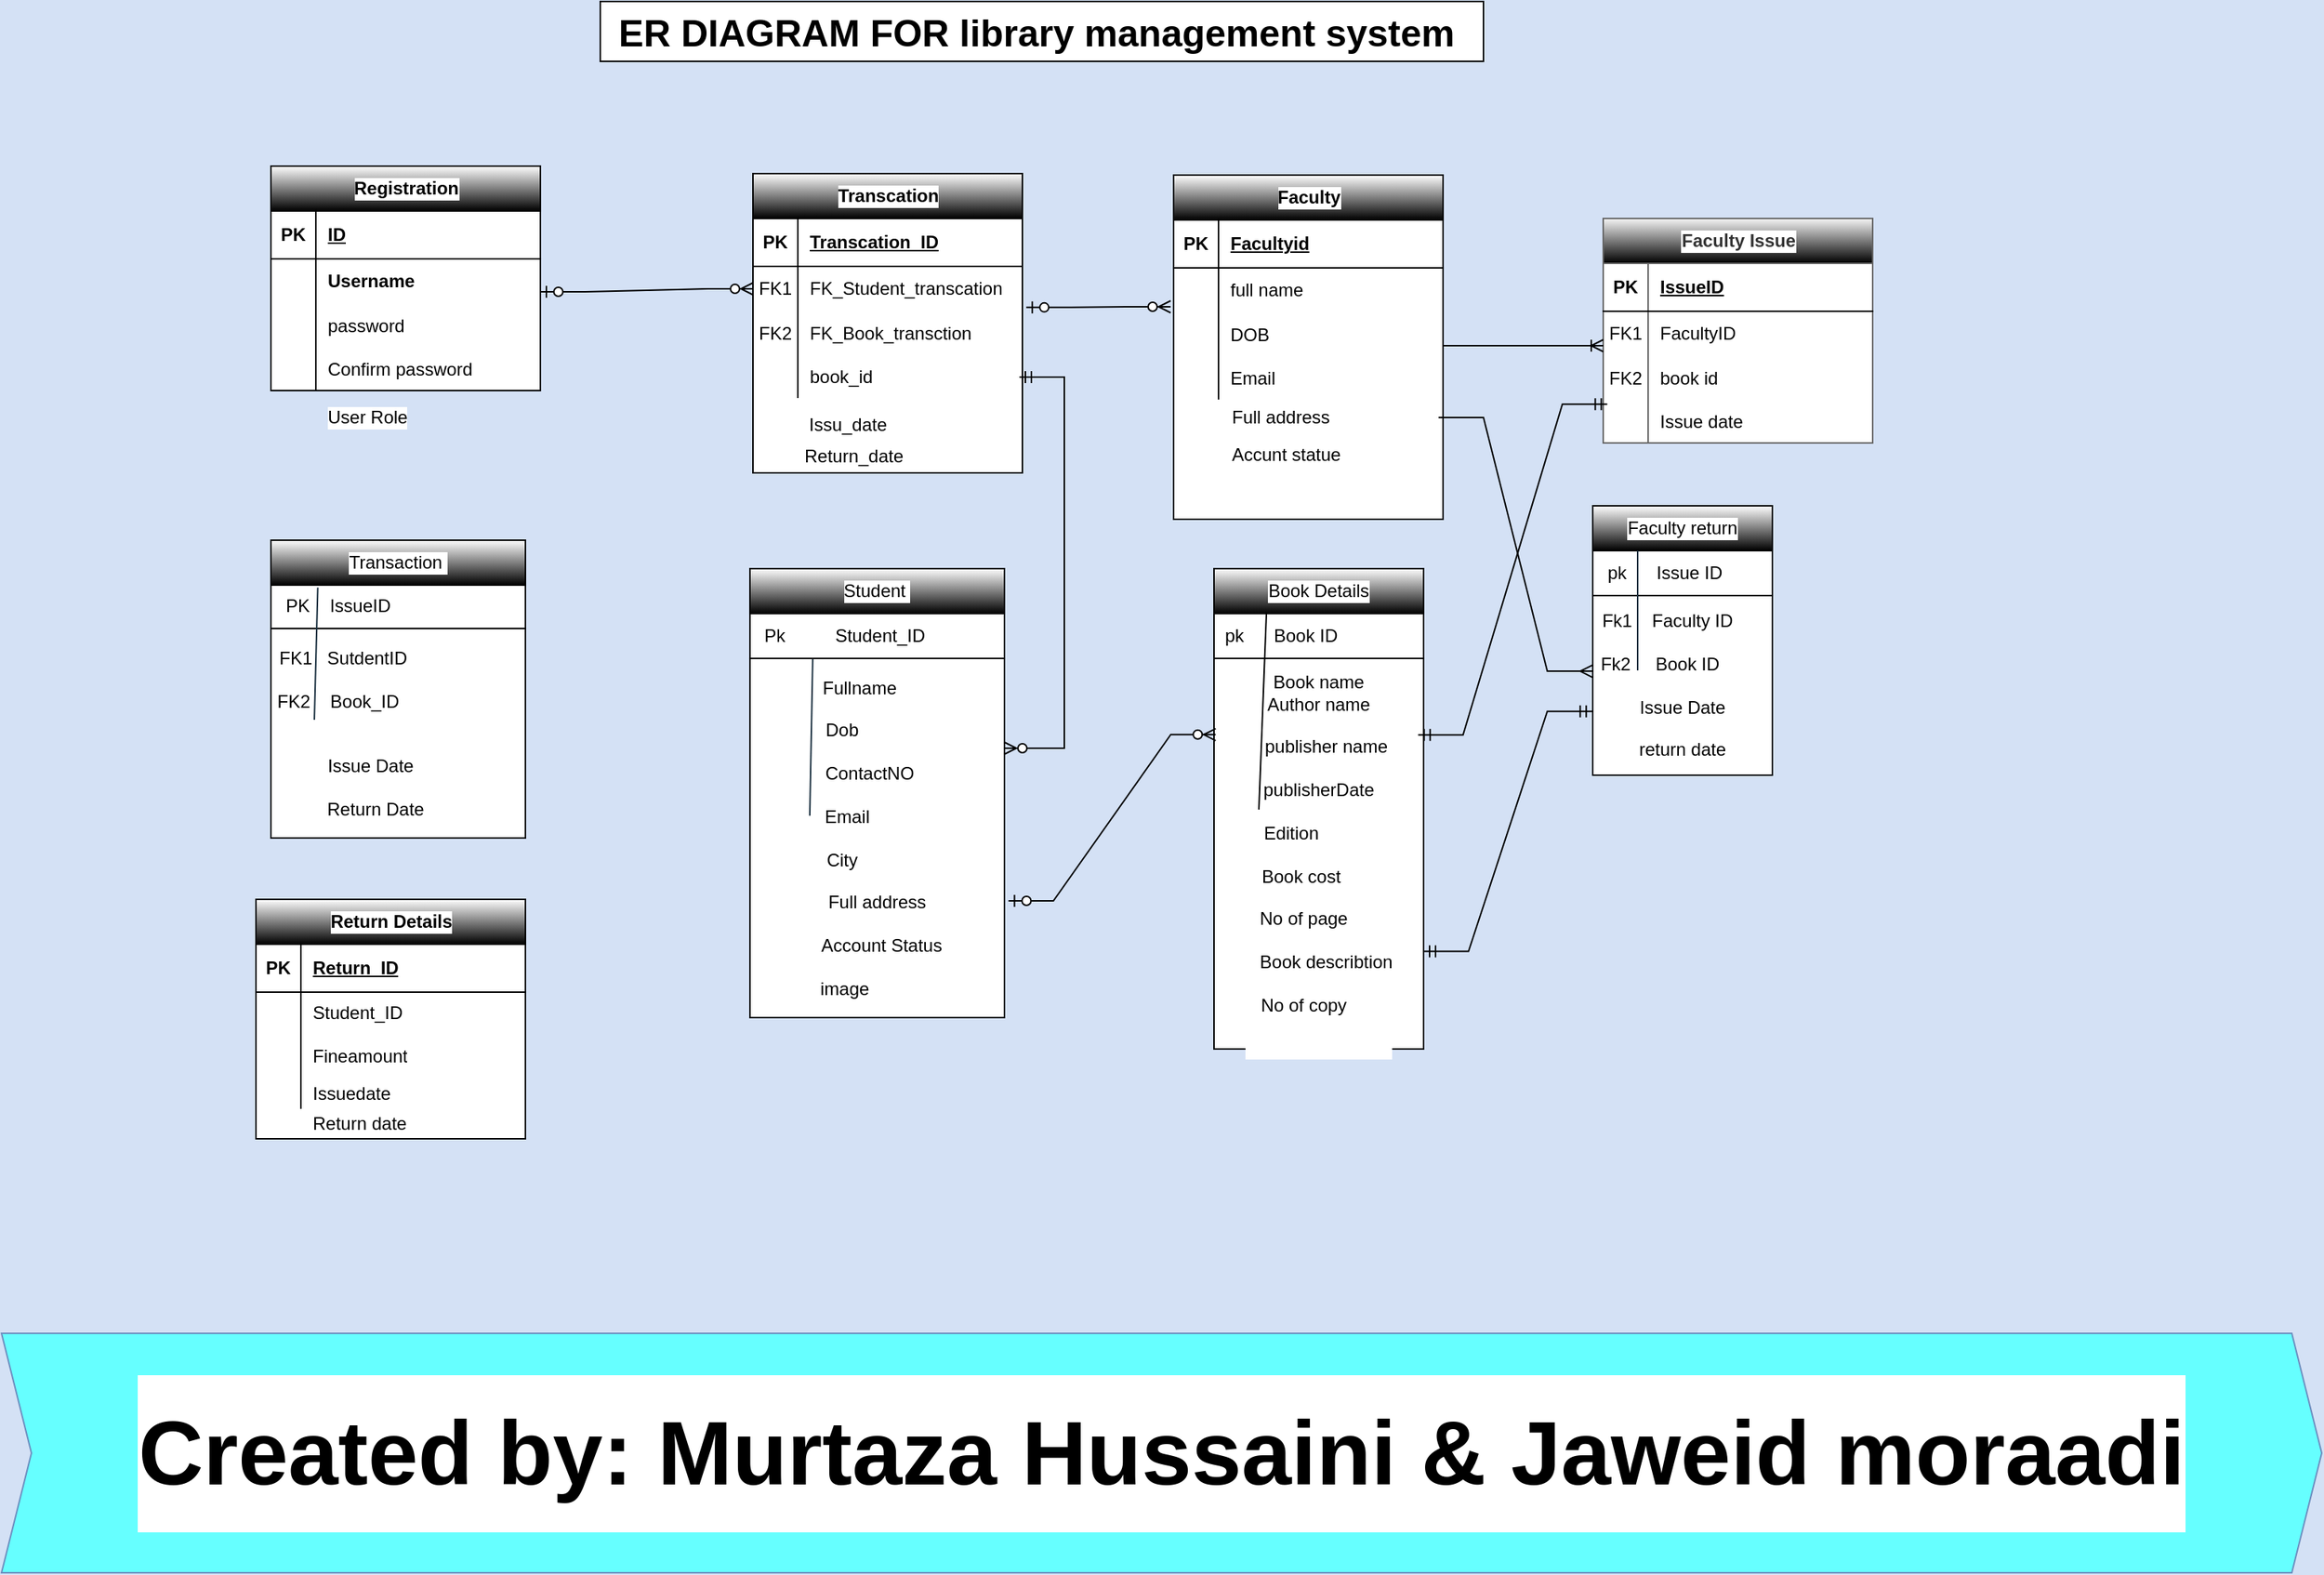 <mxfile version="27.0.4">
  <diagram name="Page-1" id="FoEoWMVOJTnuln3-TEQc">
    <mxGraphModel dx="1708" dy="752" grid="1" gridSize="10" guides="1" tooltips="1" connect="1" arrows="1" fold="1" page="1" pageScale="1" pageWidth="850" pageHeight="1100" background="#D4E1F5" math="0" shadow="0">
      <root>
        <mxCell id="0" />
        <mxCell id="1" parent="0" />
        <mxCell id="78TRFL_Pudhh9JTYJMQ1-1" value="Registration" style="shape=table;startSize=30;container=1;collapsible=1;childLayout=tableLayout;fixedRows=1;rowLines=0;fontStyle=1;align=center;resizeLast=1;html=1;labelBackgroundColor=#FFFFFF;swimlaneFillColor=default;gradientColor=default;" parent="1" vertex="1">
          <mxGeometry x="240" y="160" width="180" height="150" as="geometry" />
        </mxCell>
        <mxCell id="78TRFL_Pudhh9JTYJMQ1-2" value="" style="shape=tableRow;horizontal=0;startSize=0;swimlaneHead=0;swimlaneBody=0;fillColor=none;collapsible=0;dropTarget=0;points=[[0,0.5],[1,0.5]];portConstraint=eastwest;top=0;left=0;right=0;bottom=1;labelBackgroundColor=#FFFFFF;strokeColor=inherit;" parent="78TRFL_Pudhh9JTYJMQ1-1" vertex="1">
          <mxGeometry y="30" width="180" height="32" as="geometry" />
        </mxCell>
        <mxCell id="78TRFL_Pudhh9JTYJMQ1-3" value="PK" style="shape=partialRectangle;connectable=0;fillColor=none;top=0;left=0;bottom=0;right=0;fontStyle=1;overflow=hidden;whiteSpace=wrap;html=1;labelBackgroundColor=#FFFFFF;strokeColor=inherit;" parent="78TRFL_Pudhh9JTYJMQ1-2" vertex="1">
          <mxGeometry width="30" height="32" as="geometry">
            <mxRectangle width="30" height="32" as="alternateBounds" />
          </mxGeometry>
        </mxCell>
        <mxCell id="78TRFL_Pudhh9JTYJMQ1-4" value="ID" style="shape=partialRectangle;connectable=0;fillColor=none;top=0;left=0;bottom=0;right=0;align=left;spacingLeft=6;fontStyle=5;overflow=hidden;whiteSpace=wrap;html=1;labelBackgroundColor=#FFFFFF;strokeColor=inherit;" parent="78TRFL_Pudhh9JTYJMQ1-2" vertex="1">
          <mxGeometry x="30" width="150" height="32" as="geometry">
            <mxRectangle width="150" height="32" as="alternateBounds" />
          </mxGeometry>
        </mxCell>
        <mxCell id="78TRFL_Pudhh9JTYJMQ1-5" value="" style="shape=tableRow;horizontal=0;startSize=0;swimlaneHead=0;swimlaneBody=0;fillColor=none;collapsible=0;dropTarget=0;points=[[0,0.5],[1,0.5]];portConstraint=eastwest;top=0;left=0;right=0;bottom=0;labelBackgroundColor=#FFFFFF;strokeColor=inherit;" parent="78TRFL_Pudhh9JTYJMQ1-1" vertex="1">
          <mxGeometry y="62" width="180" height="30" as="geometry" />
        </mxCell>
        <mxCell id="78TRFL_Pudhh9JTYJMQ1-6" value="" style="shape=partialRectangle;connectable=0;fillColor=none;top=0;left=0;bottom=0;right=0;editable=1;overflow=hidden;whiteSpace=wrap;html=1;labelBackgroundColor=#FFFFFF;strokeColor=inherit;" parent="78TRFL_Pudhh9JTYJMQ1-5" vertex="1">
          <mxGeometry width="30" height="30" as="geometry">
            <mxRectangle width="30" height="30" as="alternateBounds" />
          </mxGeometry>
        </mxCell>
        <mxCell id="78TRFL_Pudhh9JTYJMQ1-7" value="&lt;b&gt;Username&lt;/b&gt;" style="shape=partialRectangle;connectable=0;fillColor=none;top=0;left=0;bottom=0;right=0;align=left;spacingLeft=6;overflow=hidden;whiteSpace=wrap;html=1;labelBackgroundColor=#FFFFFF;strokeColor=inherit;" parent="78TRFL_Pudhh9JTYJMQ1-5" vertex="1">
          <mxGeometry x="30" width="150" height="30" as="geometry">
            <mxRectangle width="150" height="30" as="alternateBounds" />
          </mxGeometry>
        </mxCell>
        <mxCell id="78TRFL_Pudhh9JTYJMQ1-8" value="" style="shape=tableRow;horizontal=0;startSize=0;swimlaneHead=0;swimlaneBody=0;fillColor=none;collapsible=0;dropTarget=0;points=[[0,0.5],[1,0.5]];portConstraint=eastwest;top=0;left=0;right=0;bottom=0;labelBackgroundColor=#FFFFFF;strokeColor=inherit;" parent="78TRFL_Pudhh9JTYJMQ1-1" vertex="1">
          <mxGeometry y="92" width="180" height="30" as="geometry" />
        </mxCell>
        <mxCell id="78TRFL_Pudhh9JTYJMQ1-9" value="" style="shape=partialRectangle;connectable=0;fillColor=none;top=0;left=0;bottom=0;right=0;editable=1;overflow=hidden;whiteSpace=wrap;html=1;labelBackgroundColor=#FFFFFF;strokeColor=inherit;" parent="78TRFL_Pudhh9JTYJMQ1-8" vertex="1">
          <mxGeometry width="30" height="30" as="geometry">
            <mxRectangle width="30" height="30" as="alternateBounds" />
          </mxGeometry>
        </mxCell>
        <mxCell id="78TRFL_Pudhh9JTYJMQ1-10" value="password" style="shape=partialRectangle;connectable=0;fillColor=none;top=0;left=0;bottom=0;right=0;align=left;spacingLeft=6;overflow=hidden;whiteSpace=wrap;html=1;labelBackgroundColor=#FFFFFF;strokeColor=inherit;" parent="78TRFL_Pudhh9JTYJMQ1-8" vertex="1">
          <mxGeometry x="30" width="150" height="30" as="geometry">
            <mxRectangle width="150" height="30" as="alternateBounds" />
          </mxGeometry>
        </mxCell>
        <mxCell id="78TRFL_Pudhh9JTYJMQ1-11" value="" style="shape=tableRow;horizontal=0;startSize=0;swimlaneHead=0;swimlaneBody=0;fillColor=none;collapsible=0;dropTarget=0;points=[[0,0.5],[1,0.5]];portConstraint=eastwest;top=0;left=0;right=0;bottom=0;labelBackgroundColor=#FFFFFF;strokeColor=inherit;" parent="78TRFL_Pudhh9JTYJMQ1-1" vertex="1">
          <mxGeometry y="122" width="180" height="28" as="geometry" />
        </mxCell>
        <mxCell id="78TRFL_Pudhh9JTYJMQ1-12" value="" style="shape=partialRectangle;connectable=0;fillColor=none;top=0;left=0;bottom=0;right=0;editable=1;overflow=hidden;whiteSpace=wrap;html=1;labelBackgroundColor=#FFFFFF;strokeColor=inherit;" parent="78TRFL_Pudhh9JTYJMQ1-11" vertex="1">
          <mxGeometry width="30" height="28" as="geometry">
            <mxRectangle width="30" height="28" as="alternateBounds" />
          </mxGeometry>
        </mxCell>
        <mxCell id="78TRFL_Pudhh9JTYJMQ1-13" value="Confirm password" style="shape=partialRectangle;connectable=0;fillColor=none;top=0;left=0;bottom=0;right=0;align=left;spacingLeft=6;overflow=hidden;whiteSpace=wrap;html=1;labelBackgroundColor=#FFFFFF;strokeColor=inherit;" parent="78TRFL_Pudhh9JTYJMQ1-11" vertex="1">
          <mxGeometry x="30" width="150" height="28" as="geometry">
            <mxRectangle width="150" height="28" as="alternateBounds" />
          </mxGeometry>
        </mxCell>
        <mxCell id="78TRFL_Pudhh9JTYJMQ1-14" value="" style="endArrow=none;html=1;rounded=0;fontFamily=Helvetica;fontSize=12;fontColor=default;horizontal=0;exitX=0.016;exitY=-0.075;exitDx=0;exitDy=0;exitPerimeter=0;entryX=0.994;entryY=0.89;entryDx=0;entryDy=0;entryPerimeter=0;labelBackgroundColor=#FFFFFF;strokeColor=none;" parent="78TRFL_Pudhh9JTYJMQ1-1" target="78TRFL_Pudhh9JTYJMQ1-5" edge="1">
          <mxGeometry width="50" height="50" relative="1" as="geometry">
            <mxPoint x="-0.12" y="89.75" as="sourcePoint" />
            <mxPoint x="187" y="90" as="targetPoint" />
          </mxGeometry>
        </mxCell>
        <mxCell id="78TRFL_Pudhh9JTYJMQ1-15" value="User Role" style="shape=partialRectangle;connectable=0;fillColor=none;top=0;left=0;bottom=0;right=0;align=left;spacingLeft=6;overflow=hidden;whiteSpace=wrap;html=1;labelBackgroundColor=#FFFFFF;strokeColor=none;" parent="1" vertex="1">
          <mxGeometry x="270" y="313" width="150" height="30" as="geometry">
            <mxRectangle width="150" height="30" as="alternateBounds" />
          </mxGeometry>
        </mxCell>
        <mxCell id="78TRFL_Pudhh9JTYJMQ1-16" value="" style="endArrow=none;html=1;rounded=0;fontFamily=Helvetica;fontSize=12;fontColor=default;horizontal=0;labelBackgroundColor=#FFFFFF;strokeColor=none;" parent="1" edge="1">
          <mxGeometry width="50" height="50" relative="1" as="geometry">
            <mxPoint x="240" y="350" as="sourcePoint" />
            <mxPoint x="420" y="350" as="targetPoint" />
          </mxGeometry>
        </mxCell>
        <mxCell id="78TRFL_Pudhh9JTYJMQ1-17" value="" style="endArrow=none;html=1;rounded=0;fontFamily=Helvetica;fontSize=12;fontColor=default;horizontal=0;labelBackgroundColor=#FFFFFF;strokeColor=none;" parent="1" edge="1">
          <mxGeometry width="50" height="50" relative="1" as="geometry">
            <mxPoint x="420" y="310" as="sourcePoint" />
            <mxPoint x="420" y="350" as="targetPoint" />
          </mxGeometry>
        </mxCell>
        <mxCell id="78TRFL_Pudhh9JTYJMQ1-18" value="" style="endArrow=none;html=1;rounded=0;fontFamily=Helvetica;fontSize=12;fontColor=default;horizontal=0;labelBackgroundColor=#FFFFFF;strokeColor=none;" parent="1" edge="1">
          <mxGeometry width="50" height="50" relative="1" as="geometry">
            <mxPoint x="240" y="311" as="sourcePoint" />
            <mxPoint x="240" y="351" as="targetPoint" />
          </mxGeometry>
        </mxCell>
        <mxCell id="78TRFL_Pudhh9JTYJMQ1-19" value="" style="endArrow=none;html=1;rounded=0;fontFamily=Helvetica;fontSize=12;fontColor=default;horizontal=0;labelBackgroundColor=#FFFFFF;strokeColor=none;" parent="1" edge="1">
          <mxGeometry width="50" height="50" relative="1" as="geometry">
            <mxPoint x="270" y="311" as="sourcePoint" />
            <mxPoint x="270" y="351" as="targetPoint" />
          </mxGeometry>
        </mxCell>
        <mxCell id="78TRFL_Pudhh9JTYJMQ1-20" value="" style="edgeStyle=entityRelationEdgeStyle;fontSize=12;html=1;endArrow=ERzeroToMany;startArrow=ERzeroToOne;rounded=0;fontFamily=Helvetica;fontColor=default;horizontal=0;entryX=0;entryY=0.5;entryDx=0;entryDy=0;labelBackgroundColor=#FFFFFF;" parent="1" target="78TRFL_Pudhh9JTYJMQ1-25" edge="1">
          <mxGeometry width="100" height="100" relative="1" as="geometry">
            <mxPoint x="420" y="244" as="sourcePoint" />
            <mxPoint x="540" y="244" as="targetPoint" />
            <Array as="points">
              <mxPoint x="510" y="144" />
              <mxPoint x="520" y="224" />
            </Array>
          </mxGeometry>
        </mxCell>
        <mxCell id="78TRFL_Pudhh9JTYJMQ1-21" value="Transcation" style="shape=table;startSize=30;container=1;collapsible=1;childLayout=tableLayout;fixedRows=1;rowLines=0;fontStyle=1;align=center;resizeLast=1;html=1;labelBackgroundColor=#FFFFFF;swimlaneFillColor=default;gradientColor=default;" parent="1" vertex="1">
          <mxGeometry x="562" y="165" width="180" height="200" as="geometry" />
        </mxCell>
        <mxCell id="78TRFL_Pudhh9JTYJMQ1-22" value="" style="shape=tableRow;horizontal=0;startSize=0;swimlaneHead=0;swimlaneBody=0;fillColor=none;collapsible=0;dropTarget=0;points=[[0,0.5],[1,0.5]];portConstraint=eastwest;top=0;left=0;right=0;bottom=1;labelBackgroundColor=#FFFFFF;" parent="78TRFL_Pudhh9JTYJMQ1-21" vertex="1">
          <mxGeometry y="30" width="180" height="32" as="geometry" />
        </mxCell>
        <mxCell id="78TRFL_Pudhh9JTYJMQ1-23" value="PK" style="shape=partialRectangle;connectable=0;fillColor=none;top=0;left=0;bottom=0;right=0;fontStyle=1;overflow=hidden;whiteSpace=wrap;html=1;labelBackgroundColor=#FFFFFF;" parent="78TRFL_Pudhh9JTYJMQ1-22" vertex="1">
          <mxGeometry width="30" height="32" as="geometry">
            <mxRectangle width="30" height="32" as="alternateBounds" />
          </mxGeometry>
        </mxCell>
        <mxCell id="78TRFL_Pudhh9JTYJMQ1-24" value="Transcation_ID" style="shape=partialRectangle;connectable=0;fillColor=none;top=0;left=0;bottom=0;right=0;align=left;spacingLeft=6;fontStyle=5;overflow=hidden;whiteSpace=wrap;html=1;labelBackgroundColor=#FFFFFF;" parent="78TRFL_Pudhh9JTYJMQ1-22" vertex="1">
          <mxGeometry x="30" width="150" height="32" as="geometry">
            <mxRectangle width="150" height="32" as="alternateBounds" />
          </mxGeometry>
        </mxCell>
        <mxCell id="78TRFL_Pudhh9JTYJMQ1-25" value="" style="shape=tableRow;horizontal=0;startSize=0;swimlaneHead=0;swimlaneBody=0;fillColor=none;collapsible=0;dropTarget=0;points=[[0,0.5],[1,0.5]];portConstraint=eastwest;top=0;left=0;right=0;bottom=0;labelBackgroundColor=#FFFFFF;" parent="78TRFL_Pudhh9JTYJMQ1-21" vertex="1">
          <mxGeometry y="62" width="180" height="30" as="geometry" />
        </mxCell>
        <mxCell id="78TRFL_Pudhh9JTYJMQ1-26" value="FK1" style="shape=partialRectangle;connectable=0;fillColor=none;top=0;left=0;bottom=0;right=0;editable=1;overflow=hidden;whiteSpace=wrap;html=1;labelBackgroundColor=#FFFFFF;" parent="78TRFL_Pudhh9JTYJMQ1-25" vertex="1">
          <mxGeometry width="30" height="30" as="geometry">
            <mxRectangle width="30" height="30" as="alternateBounds" />
          </mxGeometry>
        </mxCell>
        <mxCell id="78TRFL_Pudhh9JTYJMQ1-27" value="FK_Student_transcation" style="shape=partialRectangle;connectable=0;fillColor=none;top=0;left=0;bottom=0;right=0;align=left;spacingLeft=6;overflow=hidden;whiteSpace=wrap;html=1;labelBackgroundColor=#FFFFFF;" parent="78TRFL_Pudhh9JTYJMQ1-25" vertex="1">
          <mxGeometry x="30" width="150" height="30" as="geometry">
            <mxRectangle width="150" height="30" as="alternateBounds" />
          </mxGeometry>
        </mxCell>
        <mxCell id="78TRFL_Pudhh9JTYJMQ1-28" value="" style="shape=tableRow;horizontal=0;startSize=0;swimlaneHead=0;swimlaneBody=0;fillColor=none;collapsible=0;dropTarget=0;points=[[0,0.5],[1,0.5]];portConstraint=eastwest;top=0;left=0;right=0;bottom=0;labelBackgroundColor=#FFFFFF;" parent="78TRFL_Pudhh9JTYJMQ1-21" vertex="1">
          <mxGeometry y="92" width="180" height="30" as="geometry" />
        </mxCell>
        <mxCell id="78TRFL_Pudhh9JTYJMQ1-29" value="FK2" style="shape=partialRectangle;connectable=0;fillColor=none;top=0;left=0;bottom=0;right=0;editable=1;overflow=hidden;whiteSpace=wrap;html=1;labelBackgroundColor=#FFFFFF;" parent="78TRFL_Pudhh9JTYJMQ1-28" vertex="1">
          <mxGeometry width="30" height="30" as="geometry">
            <mxRectangle width="30" height="30" as="alternateBounds" />
          </mxGeometry>
        </mxCell>
        <mxCell id="78TRFL_Pudhh9JTYJMQ1-30" value="FK_Book_transction" style="shape=partialRectangle;connectable=0;fillColor=none;top=0;left=0;bottom=0;right=0;align=left;spacingLeft=6;overflow=hidden;whiteSpace=wrap;html=1;labelBackgroundColor=#FFFFFF;" parent="78TRFL_Pudhh9JTYJMQ1-28" vertex="1">
          <mxGeometry x="30" width="150" height="30" as="geometry">
            <mxRectangle width="150" height="30" as="alternateBounds" />
          </mxGeometry>
        </mxCell>
        <mxCell id="78TRFL_Pudhh9JTYJMQ1-31" value="" style="shape=tableRow;horizontal=0;startSize=0;swimlaneHead=0;swimlaneBody=0;fillColor=none;collapsible=0;dropTarget=0;points=[[0,0.5],[1,0.5]];portConstraint=eastwest;top=0;left=0;right=0;bottom=0;labelBackgroundColor=#FFFFFF;" parent="78TRFL_Pudhh9JTYJMQ1-21" vertex="1">
          <mxGeometry y="122" width="180" height="28" as="geometry" />
        </mxCell>
        <mxCell id="78TRFL_Pudhh9JTYJMQ1-32" value="" style="shape=partialRectangle;connectable=0;fillColor=none;top=0;left=0;bottom=0;right=0;editable=1;overflow=hidden;whiteSpace=wrap;html=1;labelBackgroundColor=#FFFFFF;" parent="78TRFL_Pudhh9JTYJMQ1-31" vertex="1">
          <mxGeometry width="30" height="28" as="geometry">
            <mxRectangle width="30" height="28" as="alternateBounds" />
          </mxGeometry>
        </mxCell>
        <mxCell id="78TRFL_Pudhh9JTYJMQ1-33" value="book_id" style="shape=partialRectangle;connectable=0;fillColor=none;top=0;left=0;bottom=0;right=0;align=left;spacingLeft=6;overflow=hidden;whiteSpace=wrap;html=1;labelBackgroundColor=#FFFFFF;" parent="78TRFL_Pudhh9JTYJMQ1-31" vertex="1">
          <mxGeometry x="30" width="150" height="28" as="geometry">
            <mxRectangle width="150" height="28" as="alternateBounds" />
          </mxGeometry>
        </mxCell>
        <mxCell id="78TRFL_Pudhh9JTYJMQ1-34" value="Issu_date" style="text;html=1;align=center;verticalAlign=middle;resizable=0;points=[];autosize=1;strokeColor=none;fillColor=none;fontFamily=Helvetica;fontSize=12;fontColor=default;horizontal=0;rotation=90;labelBackgroundColor=#FFFFFF;" parent="1" vertex="1">
          <mxGeometry x="605" y="298" width="40" height="70" as="geometry" />
        </mxCell>
        <mxCell id="78TRFL_Pudhh9JTYJMQ1-35" value="Return_date" style="text;html=1;align=center;verticalAlign=middle;resizable=0;points=[];autosize=1;strokeColor=none;fillColor=none;fontFamily=Helvetica;fontSize=12;fontColor=default;horizontal=0;rotation=90;labelBackgroundColor=#FFFFFF;" parent="1" vertex="1">
          <mxGeometry x="609" y="314" width="40" height="80" as="geometry" />
        </mxCell>
        <mxCell id="78TRFL_Pudhh9JTYJMQ1-36" value="" style="edgeStyle=entityRelationEdgeStyle;fontSize=12;html=1;endArrow=ERzeroToMany;startArrow=ERzeroToOne;rounded=0;fontFamily=Helvetica;fontColor=default;horizontal=0;exitX=1.02;exitY=-0.086;exitDx=0;exitDy=0;exitPerimeter=0;labelBackgroundColor=#FFFFFF;" parent="1" edge="1">
          <mxGeometry width="100" height="100" relative="1" as="geometry">
            <mxPoint x="744.6" y="254.42" as="sourcePoint" />
            <mxPoint x="841" y="254" as="targetPoint" />
            <Array as="points">
              <mxPoint x="811" y="154" />
              <mxPoint x="821" y="234" />
            </Array>
          </mxGeometry>
        </mxCell>
        <mxCell id="78TRFL_Pudhh9JTYJMQ1-37" value="Faculty" style="shape=table;startSize=30;container=1;collapsible=1;childLayout=tableLayout;fixedRows=1;rowLines=0;fontStyle=1;align=center;resizeLast=1;html=1;labelBackgroundColor=#FFFFFF;swimlaneFillColor=default;strokeColor=default;gradientColor=default;" parent="1" vertex="1">
          <mxGeometry x="843" y="166" width="180" height="230" as="geometry" />
        </mxCell>
        <mxCell id="78TRFL_Pudhh9JTYJMQ1-38" value="" style="shape=tableRow;horizontal=0;startSize=0;swimlaneHead=0;swimlaneBody=0;fillColor=none;collapsible=0;dropTarget=0;points=[[0,0.5],[1,0.5]];portConstraint=eastwest;top=0;left=0;right=0;bottom=1;labelBackgroundColor=#FFFFFF;swimlaneFillColor=default;strokeColor=default;" parent="78TRFL_Pudhh9JTYJMQ1-37" vertex="1">
          <mxGeometry y="30" width="180" height="32" as="geometry" />
        </mxCell>
        <mxCell id="78TRFL_Pudhh9JTYJMQ1-39" value="PK" style="shape=partialRectangle;connectable=0;fillColor=none;top=0;left=0;bottom=0;right=0;fontStyle=1;overflow=hidden;whiteSpace=wrap;html=1;labelBackgroundColor=#FFFFFF;swimlaneFillColor=default;strokeColor=default;" parent="78TRFL_Pudhh9JTYJMQ1-38" vertex="1">
          <mxGeometry width="30" height="32" as="geometry">
            <mxRectangle width="30" height="32" as="alternateBounds" />
          </mxGeometry>
        </mxCell>
        <mxCell id="78TRFL_Pudhh9JTYJMQ1-40" value="Facultyid" style="shape=partialRectangle;connectable=0;fillColor=none;top=0;left=0;bottom=0;right=0;align=left;spacingLeft=6;fontStyle=5;overflow=hidden;whiteSpace=wrap;html=1;labelBackgroundColor=#FFFFFF;swimlaneFillColor=default;strokeColor=default;" parent="78TRFL_Pudhh9JTYJMQ1-38" vertex="1">
          <mxGeometry x="30" width="150" height="32" as="geometry">
            <mxRectangle width="150" height="32" as="alternateBounds" />
          </mxGeometry>
        </mxCell>
        <mxCell id="78TRFL_Pudhh9JTYJMQ1-41" value="" style="shape=tableRow;horizontal=0;startSize=0;swimlaneHead=0;swimlaneBody=0;fillColor=none;collapsible=0;dropTarget=0;points=[[0,0.5],[1,0.5]];portConstraint=eastwest;top=0;left=0;right=0;bottom=0;labelBackgroundColor=#FFFFFF;swimlaneFillColor=default;strokeColor=default;" parent="78TRFL_Pudhh9JTYJMQ1-37" vertex="1">
          <mxGeometry y="62" width="180" height="30" as="geometry" />
        </mxCell>
        <mxCell id="78TRFL_Pudhh9JTYJMQ1-42" value="" style="shape=partialRectangle;connectable=0;fillColor=none;top=0;left=0;bottom=0;right=0;editable=1;overflow=hidden;whiteSpace=wrap;html=1;labelBackgroundColor=#FFFFFF;swimlaneFillColor=default;strokeColor=default;" parent="78TRFL_Pudhh9JTYJMQ1-41" vertex="1">
          <mxGeometry width="30" height="30" as="geometry">
            <mxRectangle width="30" height="30" as="alternateBounds" />
          </mxGeometry>
        </mxCell>
        <mxCell id="78TRFL_Pudhh9JTYJMQ1-43" value="full name" style="shape=partialRectangle;connectable=0;fillColor=none;top=0;left=0;bottom=0;right=0;align=left;spacingLeft=6;overflow=hidden;whiteSpace=wrap;html=1;labelBackgroundColor=#FFFFFF;swimlaneFillColor=default;strokeColor=default;" parent="78TRFL_Pudhh9JTYJMQ1-41" vertex="1">
          <mxGeometry x="30" width="150" height="30" as="geometry">
            <mxRectangle width="150" height="30" as="alternateBounds" />
          </mxGeometry>
        </mxCell>
        <mxCell id="78TRFL_Pudhh9JTYJMQ1-44" value="" style="shape=tableRow;horizontal=0;startSize=0;swimlaneHead=0;swimlaneBody=0;fillColor=none;collapsible=0;dropTarget=0;points=[[0,0.5],[1,0.5]];portConstraint=eastwest;top=0;left=0;right=0;bottom=0;labelBackgroundColor=#FFFFFF;swimlaneFillColor=default;strokeColor=default;" parent="78TRFL_Pudhh9JTYJMQ1-37" vertex="1">
          <mxGeometry y="92" width="180" height="30" as="geometry" />
        </mxCell>
        <mxCell id="78TRFL_Pudhh9JTYJMQ1-45" value="" style="shape=partialRectangle;connectable=0;fillColor=none;top=0;left=0;bottom=0;right=0;editable=1;overflow=hidden;whiteSpace=wrap;html=1;labelBackgroundColor=#FFFFFF;swimlaneFillColor=default;strokeColor=default;" parent="78TRFL_Pudhh9JTYJMQ1-44" vertex="1">
          <mxGeometry width="30" height="30" as="geometry">
            <mxRectangle width="30" height="30" as="alternateBounds" />
          </mxGeometry>
        </mxCell>
        <mxCell id="78TRFL_Pudhh9JTYJMQ1-46" value="DOB" style="shape=partialRectangle;connectable=0;fillColor=none;top=0;left=0;bottom=0;right=0;align=left;spacingLeft=6;overflow=hidden;whiteSpace=wrap;html=1;labelBackgroundColor=#FFFFFF;swimlaneFillColor=default;strokeColor=default;" parent="78TRFL_Pudhh9JTYJMQ1-44" vertex="1">
          <mxGeometry x="30" width="150" height="30" as="geometry">
            <mxRectangle width="150" height="30" as="alternateBounds" />
          </mxGeometry>
        </mxCell>
        <mxCell id="78TRFL_Pudhh9JTYJMQ1-47" value="" style="shape=tableRow;horizontal=0;startSize=0;swimlaneHead=0;swimlaneBody=0;fillColor=none;collapsible=0;dropTarget=0;points=[[0,0.5],[1,0.5]];portConstraint=eastwest;top=0;left=0;right=0;bottom=0;labelBackgroundColor=#FFFFFF;swimlaneFillColor=default;strokeColor=default;" parent="78TRFL_Pudhh9JTYJMQ1-37" vertex="1">
          <mxGeometry y="122" width="180" height="28" as="geometry" />
        </mxCell>
        <mxCell id="78TRFL_Pudhh9JTYJMQ1-48" value="" style="shape=partialRectangle;connectable=0;fillColor=none;top=0;left=0;bottom=0;right=0;editable=1;overflow=hidden;whiteSpace=wrap;html=1;labelBackgroundColor=#FFFFFF;swimlaneFillColor=default;strokeColor=default;" parent="78TRFL_Pudhh9JTYJMQ1-47" vertex="1">
          <mxGeometry width="30" height="28" as="geometry">
            <mxRectangle width="30" height="28" as="alternateBounds" />
          </mxGeometry>
        </mxCell>
        <mxCell id="78TRFL_Pudhh9JTYJMQ1-49" value="Email" style="shape=partialRectangle;connectable=0;fillColor=none;top=0;left=0;bottom=0;right=0;align=left;spacingLeft=6;overflow=hidden;whiteSpace=wrap;html=1;labelBackgroundColor=#FFFFFF;swimlaneFillColor=default;strokeColor=default;" parent="78TRFL_Pudhh9JTYJMQ1-47" vertex="1">
          <mxGeometry x="30" width="150" height="28" as="geometry">
            <mxRectangle width="150" height="28" as="alternateBounds" />
          </mxGeometry>
        </mxCell>
        <mxCell id="78TRFL_Pudhh9JTYJMQ1-50" value="Full address" style="shape=partialRectangle;connectable=0;fillColor=none;top=0;left=0;bottom=0;right=0;align=left;spacingLeft=6;overflow=hidden;whiteSpace=wrap;html=1;labelBackgroundColor=#FFFFFF;swimlaneFillColor=default;strokeColor=default;" parent="1" vertex="1">
          <mxGeometry x="874" y="314" width="150" height="28" as="geometry">
            <mxRectangle width="150" height="28" as="alternateBounds" />
          </mxGeometry>
        </mxCell>
        <mxCell id="78TRFL_Pudhh9JTYJMQ1-52" value="Faculty Issue" style="shape=table;startSize=30;container=1;collapsible=1;childLayout=tableLayout;fixedRows=1;rowLines=0;fontStyle=1;align=center;resizeLast=1;html=1;labelBackgroundColor=#FFFFFF;fillColor=#f5f5f5;fontColor=#333333;strokeColor=#666666;gradientColor=default;swimlaneFillColor=default;" parent="1" vertex="1">
          <mxGeometry x="1130" y="195" width="180" height="150" as="geometry" />
        </mxCell>
        <mxCell id="78TRFL_Pudhh9JTYJMQ1-53" value="" style="shape=tableRow;horizontal=0;startSize=0;swimlaneHead=0;swimlaneBody=0;fillColor=none;collapsible=0;dropTarget=0;points=[[0,0.5],[1,0.5]];portConstraint=eastwest;top=0;left=0;right=0;bottom=1;labelBackgroundColor=#FFFFFF;" parent="78TRFL_Pudhh9JTYJMQ1-52" vertex="1">
          <mxGeometry y="30" width="180" height="32" as="geometry" />
        </mxCell>
        <mxCell id="78TRFL_Pudhh9JTYJMQ1-54" value="PK" style="shape=partialRectangle;connectable=0;fillColor=none;top=0;left=0;bottom=0;right=0;fontStyle=1;overflow=hidden;whiteSpace=wrap;html=1;labelBackgroundColor=#FFFFFF;" parent="78TRFL_Pudhh9JTYJMQ1-53" vertex="1">
          <mxGeometry width="30" height="32" as="geometry">
            <mxRectangle width="30" height="32" as="alternateBounds" />
          </mxGeometry>
        </mxCell>
        <mxCell id="78TRFL_Pudhh9JTYJMQ1-55" value="IssueID" style="shape=partialRectangle;connectable=0;fillColor=none;top=0;left=0;bottom=0;right=0;align=left;spacingLeft=6;fontStyle=5;overflow=hidden;whiteSpace=wrap;html=1;labelBackgroundColor=#FFFFFF;" parent="78TRFL_Pudhh9JTYJMQ1-53" vertex="1">
          <mxGeometry x="30" width="150" height="32" as="geometry">
            <mxRectangle width="150" height="32" as="alternateBounds" />
          </mxGeometry>
        </mxCell>
        <mxCell id="78TRFL_Pudhh9JTYJMQ1-56" value="" style="shape=tableRow;horizontal=0;startSize=0;swimlaneHead=0;swimlaneBody=0;fillColor=none;collapsible=0;dropTarget=0;points=[[0,0.5],[1,0.5]];portConstraint=eastwest;top=0;left=0;right=0;bottom=0;labelBackgroundColor=#FFFFFF;" parent="78TRFL_Pudhh9JTYJMQ1-52" vertex="1">
          <mxGeometry y="62" width="180" height="30" as="geometry" />
        </mxCell>
        <mxCell id="78TRFL_Pudhh9JTYJMQ1-57" value="FK1" style="shape=partialRectangle;connectable=0;fillColor=none;top=0;left=0;bottom=0;right=0;editable=1;overflow=hidden;whiteSpace=wrap;html=1;labelBackgroundColor=#FFFFFF;" parent="78TRFL_Pudhh9JTYJMQ1-56" vertex="1">
          <mxGeometry width="30" height="30" as="geometry">
            <mxRectangle width="30" height="30" as="alternateBounds" />
          </mxGeometry>
        </mxCell>
        <mxCell id="78TRFL_Pudhh9JTYJMQ1-58" value="FacultyID" style="shape=partialRectangle;connectable=0;fillColor=none;top=0;left=0;bottom=0;right=0;align=left;spacingLeft=6;overflow=hidden;whiteSpace=wrap;html=1;labelBackgroundColor=#FFFFFF;" parent="78TRFL_Pudhh9JTYJMQ1-56" vertex="1">
          <mxGeometry x="30" width="150" height="30" as="geometry">
            <mxRectangle width="150" height="30" as="alternateBounds" />
          </mxGeometry>
        </mxCell>
        <mxCell id="78TRFL_Pudhh9JTYJMQ1-59" value="" style="shape=tableRow;horizontal=0;startSize=0;swimlaneHead=0;swimlaneBody=0;fillColor=none;collapsible=0;dropTarget=0;points=[[0,0.5],[1,0.5]];portConstraint=eastwest;top=0;left=0;right=0;bottom=0;labelBackgroundColor=#FFFFFF;" parent="78TRFL_Pudhh9JTYJMQ1-52" vertex="1">
          <mxGeometry y="92" width="180" height="30" as="geometry" />
        </mxCell>
        <mxCell id="78TRFL_Pudhh9JTYJMQ1-60" value="FK2" style="shape=partialRectangle;connectable=0;fillColor=none;top=0;left=0;bottom=0;right=0;editable=1;overflow=hidden;whiteSpace=wrap;html=1;labelBackgroundColor=#FFFFFF;" parent="78TRFL_Pudhh9JTYJMQ1-59" vertex="1">
          <mxGeometry width="30" height="30" as="geometry">
            <mxRectangle width="30" height="30" as="alternateBounds" />
          </mxGeometry>
        </mxCell>
        <mxCell id="78TRFL_Pudhh9JTYJMQ1-61" value="book id" style="shape=partialRectangle;connectable=0;fillColor=none;top=0;left=0;bottom=0;right=0;align=left;spacingLeft=6;overflow=hidden;whiteSpace=wrap;html=1;labelBackgroundColor=#FFFFFF;" parent="78TRFL_Pudhh9JTYJMQ1-59" vertex="1">
          <mxGeometry x="30" width="150" height="30" as="geometry">
            <mxRectangle width="150" height="30" as="alternateBounds" />
          </mxGeometry>
        </mxCell>
        <mxCell id="78TRFL_Pudhh9JTYJMQ1-62" value="" style="shape=tableRow;horizontal=0;startSize=0;swimlaneHead=0;swimlaneBody=0;fillColor=none;collapsible=0;dropTarget=0;points=[[0,0.5],[1,0.5]];portConstraint=eastwest;top=0;left=0;right=0;bottom=0;labelBackgroundColor=#FFFFFF;" parent="78TRFL_Pudhh9JTYJMQ1-52" vertex="1">
          <mxGeometry y="122" width="180" height="28" as="geometry" />
        </mxCell>
        <mxCell id="78TRFL_Pudhh9JTYJMQ1-63" value="" style="shape=partialRectangle;connectable=0;fillColor=none;top=0;left=0;bottom=0;right=0;editable=1;overflow=hidden;whiteSpace=wrap;html=1;labelBackgroundColor=#FFFFFF;" parent="78TRFL_Pudhh9JTYJMQ1-62" vertex="1">
          <mxGeometry width="30" height="28" as="geometry">
            <mxRectangle width="30" height="28" as="alternateBounds" />
          </mxGeometry>
        </mxCell>
        <mxCell id="78TRFL_Pudhh9JTYJMQ1-64" value="Issue date" style="shape=partialRectangle;connectable=0;fillColor=none;top=0;left=0;bottom=0;right=0;align=left;spacingLeft=6;overflow=hidden;whiteSpace=wrap;html=1;labelBackgroundColor=#FFFFFF;" parent="78TRFL_Pudhh9JTYJMQ1-62" vertex="1">
          <mxGeometry x="30" width="150" height="28" as="geometry">
            <mxRectangle width="150" height="28" as="alternateBounds" />
          </mxGeometry>
        </mxCell>
        <mxCell id="78TRFL_Pudhh9JTYJMQ1-51" value="Accunt statue" style="shape=partialRectangle;connectable=0;fillColor=none;top=0;left=0;bottom=0;right=0;align=left;spacingLeft=6;overflow=hidden;whiteSpace=wrap;html=1;labelBackgroundColor=#FFFFFF;swimlaneFillColor=default;strokeColor=default;" parent="1" vertex="1">
          <mxGeometry x="874" y="339" width="150" height="28" as="geometry">
            <mxRectangle width="150" height="28" as="alternateBounds" />
          </mxGeometry>
        </mxCell>
        <mxCell id="78TRFL_Pudhh9JTYJMQ1-65" value="" style="edgeStyle=entityRelationEdgeStyle;fontSize=12;html=1;endArrow=ERoneToMany;rounded=0;fontFamily=Helvetica;fontColor=default;horizontal=0;labelBackgroundColor=#FFFFFF;" parent="1" edge="1">
          <mxGeometry width="100" height="100" relative="1" as="geometry">
            <mxPoint x="1023" y="280" as="sourcePoint" />
            <mxPoint x="1130" y="280" as="targetPoint" />
          </mxGeometry>
        </mxCell>
        <mxCell id="78TRFL_Pudhh9JTYJMQ1-66" value="&lt;b&gt;&lt;font style=&quot;font-size: 25px;&quot;&gt;ER DIAGRAM FOR library management system&amp;nbsp;&lt;/font&gt;&lt;/b&gt;" style="rounded=0;whiteSpace=wrap;html=1;labelBackgroundColor=#FFFFFF;" parent="1" vertex="1">
          <mxGeometry x="460" y="50" width="590" height="40" as="geometry" />
        </mxCell>
        <mxCell id="iOyyVbHkS2zLcaTO-czm-7" value="PK&amp;nbsp; &amp;nbsp; IssueID&amp;nbsp; &amp;nbsp; &amp;nbsp; &amp;nbsp; &amp;nbsp; &amp;nbsp; &amp;nbsp; &amp;nbsp; &amp;nbsp; &amp;nbsp; &amp;nbsp; &amp;nbsp;&amp;nbsp;" style="rounded=0;whiteSpace=wrap;html=1;labelBackgroundColor=#FFFFFF;" parent="1" vertex="1">
          <mxGeometry x="240" y="439" width="170" height="30" as="geometry" />
        </mxCell>
        <mxCell id="iOyyVbHkS2zLcaTO-czm-8" value="Transaction&amp;nbsp;" style="rounded=0;whiteSpace=wrap;html=1;labelBackgroundColor=#FFFFFF;gradientColor=default;" parent="1" vertex="1">
          <mxGeometry x="240" y="410" width="170" height="30" as="geometry" />
        </mxCell>
        <mxCell id="iOyyVbHkS2zLcaTO-czm-9" value="" style="endArrow=none;html=1;rounded=0;strokeColor=#182E3E;fontColor=#1A1A1A;labelBackgroundColor=#FFFFFF;" parent="1" source="iOyyVbHkS2zLcaTO-czm-11" edge="1">
          <mxGeometry width="50" height="50" relative="1" as="geometry">
            <mxPoint x="280" y="640" as="sourcePoint" />
            <mxPoint x="330" y="590" as="targetPoint" />
          </mxGeometry>
        </mxCell>
        <mxCell id="iOyyVbHkS2zLcaTO-czm-11" value="FK1&amp;nbsp; &amp;nbsp;SutdentID&amp;nbsp; &amp;nbsp; &amp;nbsp; &amp;nbsp; &amp;nbsp; &amp;nbsp; &amp;nbsp; &amp;nbsp; &amp;nbsp; &amp;nbsp; &amp;nbsp;&amp;nbsp;&lt;div&gt;&lt;br&gt;&lt;div&gt;FK2&amp;nbsp; &amp;nbsp; Book_ID&amp;nbsp; &amp;nbsp; &amp;nbsp; &amp;nbsp; &amp;nbsp; &amp;nbsp; &amp;nbsp; &amp;nbsp; &amp;nbsp; &amp;nbsp; &amp;nbsp; &amp;nbsp;&amp;nbsp;&lt;/div&gt;&lt;div&gt;&amp;nbsp; &amp;nbsp; &amp;nbsp; &amp;nbsp; &amp;nbsp; &amp;nbsp; &amp;nbsp; &amp;nbsp; &amp;nbsp; &amp;nbsp; &amp;nbsp; &amp;nbsp; &amp;nbsp; &amp;nbsp; &amp;nbsp; &amp;nbsp; &amp;nbsp; &amp;nbsp; &amp;nbsp; &amp;nbsp; &amp;nbsp; &amp;nbsp; &amp;nbsp; &amp;nbsp; &amp;nbsp;&lt;/div&gt;&lt;div&gt;&lt;br&gt;&lt;/div&gt;&lt;div&gt;Issue Date&amp;nbsp; &amp;nbsp; &amp;nbsp; &amp;nbsp; &amp;nbsp; &amp;nbsp;&lt;/div&gt;&lt;div&gt;&amp;nbsp; &amp;nbsp; &amp;nbsp;&lt;/div&gt;&lt;div&gt;Return Date&amp;nbsp; &amp;nbsp; &amp;nbsp; &amp;nbsp; &amp;nbsp;&lt;/div&gt;&lt;/div&gt;" style="rounded=0;whiteSpace=wrap;html=1;labelBackgroundColor=#FFFFFF;" parent="1" vertex="1">
          <mxGeometry x="240" y="469" width="170" height="140" as="geometry" />
        </mxCell>
        <mxCell id="iOyyVbHkS2zLcaTO-czm-12" value="" style="endArrow=none;html=1;rounded=0;strokeColor=#182E3E;fontColor=#1A1A1A;entryX=0.184;entryY=0.089;entryDx=0;entryDy=0;entryPerimeter=0;labelBackgroundColor=#FFFFFF;" parent="1" target="iOyyVbHkS2zLcaTO-czm-7" edge="1">
          <mxGeometry width="50" height="50" relative="1" as="geometry">
            <mxPoint x="269" y="530" as="sourcePoint" />
            <mxPoint x="330" y="590" as="targetPoint" />
          </mxGeometry>
        </mxCell>
        <mxCell id="iOyyVbHkS2zLcaTO-czm-32" value="Return Details" style="shape=table;startSize=30;container=1;collapsible=1;childLayout=tableLayout;fixedRows=1;rowLines=0;fontStyle=1;align=center;resizeLast=1;html=1;labelBackgroundColor=#FFFFFF;swimlaneFillColor=default;gradientColor=default;" parent="1" vertex="1">
          <mxGeometry x="230" y="650" width="180" height="160" as="geometry" />
        </mxCell>
        <mxCell id="iOyyVbHkS2zLcaTO-czm-33" value="" style="shape=tableRow;horizontal=0;startSize=0;swimlaneHead=0;swimlaneBody=0;fillColor=none;collapsible=0;dropTarget=0;points=[[0,0.5],[1,0.5]];portConstraint=eastwest;top=0;left=0;right=0;bottom=1;labelBackgroundColor=#FFFFFF;swimlaneFillColor=default;" parent="iOyyVbHkS2zLcaTO-czm-32" vertex="1">
          <mxGeometry y="30" width="180" height="32" as="geometry" />
        </mxCell>
        <mxCell id="iOyyVbHkS2zLcaTO-czm-34" value="PK" style="shape=partialRectangle;connectable=0;fillColor=none;top=0;left=0;bottom=0;right=0;fontStyle=1;overflow=hidden;whiteSpace=wrap;html=1;labelBackgroundColor=#FFFFFF;swimlaneFillColor=default;" parent="iOyyVbHkS2zLcaTO-czm-33" vertex="1">
          <mxGeometry width="30.0" height="32" as="geometry">
            <mxRectangle width="30.0" height="32" as="alternateBounds" />
          </mxGeometry>
        </mxCell>
        <mxCell id="iOyyVbHkS2zLcaTO-czm-35" value="Return_ID" style="shape=partialRectangle;connectable=0;fillColor=none;top=0;left=0;bottom=0;right=0;align=left;spacingLeft=6;fontStyle=5;overflow=hidden;whiteSpace=wrap;html=1;labelBackgroundColor=#FFFFFF;swimlaneFillColor=default;" parent="iOyyVbHkS2zLcaTO-czm-33" vertex="1">
          <mxGeometry x="30.0" width="150.0" height="32" as="geometry">
            <mxRectangle width="150.0" height="32" as="alternateBounds" />
          </mxGeometry>
        </mxCell>
        <mxCell id="iOyyVbHkS2zLcaTO-czm-36" value="" style="shape=tableRow;horizontal=0;startSize=0;swimlaneHead=0;swimlaneBody=0;fillColor=none;collapsible=0;dropTarget=0;points=[[0,0.5],[1,0.5]];portConstraint=eastwest;top=0;left=0;right=0;bottom=0;labelBackgroundColor=#FFFFFF;swimlaneFillColor=default;" parent="iOyyVbHkS2zLcaTO-czm-32" vertex="1">
          <mxGeometry y="62" width="180" height="28" as="geometry" />
        </mxCell>
        <mxCell id="iOyyVbHkS2zLcaTO-czm-37" value="" style="shape=partialRectangle;connectable=0;fillColor=none;top=0;left=0;bottom=0;right=0;editable=1;overflow=hidden;whiteSpace=wrap;html=1;labelBackgroundColor=#FFFFFF;swimlaneFillColor=default;" parent="iOyyVbHkS2zLcaTO-czm-36" vertex="1">
          <mxGeometry width="30.0" height="28" as="geometry">
            <mxRectangle width="30.0" height="28" as="alternateBounds" />
          </mxGeometry>
        </mxCell>
        <mxCell id="iOyyVbHkS2zLcaTO-czm-38" value="Student_ID" style="shape=partialRectangle;connectable=0;fillColor=none;top=0;left=0;bottom=0;right=0;align=left;spacingLeft=6;overflow=hidden;whiteSpace=wrap;html=1;labelBackgroundColor=#FFFFFF;swimlaneFillColor=default;" parent="iOyyVbHkS2zLcaTO-czm-36" vertex="1">
          <mxGeometry x="30.0" width="150.0" height="28" as="geometry">
            <mxRectangle width="150.0" height="28" as="alternateBounds" />
          </mxGeometry>
        </mxCell>
        <mxCell id="iOyyVbHkS2zLcaTO-czm-39" value="" style="shape=tableRow;horizontal=0;startSize=0;swimlaneHead=0;swimlaneBody=0;fillColor=none;collapsible=0;dropTarget=0;points=[[0,0.5],[1,0.5]];portConstraint=eastwest;top=0;left=0;right=0;bottom=0;labelBackgroundColor=#FFFFFF;swimlaneFillColor=default;" parent="iOyyVbHkS2zLcaTO-czm-32" vertex="1">
          <mxGeometry y="90" width="180" height="30" as="geometry" />
        </mxCell>
        <mxCell id="iOyyVbHkS2zLcaTO-czm-40" value="" style="shape=partialRectangle;connectable=0;fillColor=none;top=0;left=0;bottom=0;right=0;editable=1;overflow=hidden;whiteSpace=wrap;html=1;labelBackgroundColor=#FFFFFF;swimlaneFillColor=default;" parent="iOyyVbHkS2zLcaTO-czm-39" vertex="1">
          <mxGeometry width="30.0" height="30" as="geometry">
            <mxRectangle width="30.0" height="30" as="alternateBounds" />
          </mxGeometry>
        </mxCell>
        <mxCell id="iOyyVbHkS2zLcaTO-czm-41" value="Fineamount" style="shape=partialRectangle;connectable=0;fillColor=none;top=0;left=0;bottom=0;right=0;align=left;spacingLeft=6;overflow=hidden;whiteSpace=wrap;html=1;labelBackgroundColor=#FFFFFF;swimlaneFillColor=default;" parent="iOyyVbHkS2zLcaTO-czm-39" vertex="1">
          <mxGeometry x="30.0" width="150.0" height="30" as="geometry">
            <mxRectangle width="150.0" height="30" as="alternateBounds" />
          </mxGeometry>
        </mxCell>
        <mxCell id="iOyyVbHkS2zLcaTO-czm-42" value="" style="shape=tableRow;horizontal=0;startSize=0;swimlaneHead=0;swimlaneBody=0;fillColor=none;collapsible=0;dropTarget=0;points=[[0,0.5],[1,0.5]];portConstraint=eastwest;top=0;left=0;right=0;bottom=0;labelBackgroundColor=#FFFFFF;swimlaneFillColor=default;" parent="iOyyVbHkS2zLcaTO-czm-32" vertex="1">
          <mxGeometry y="120" width="180" height="20" as="geometry" />
        </mxCell>
        <mxCell id="iOyyVbHkS2zLcaTO-czm-43" value="" style="shape=partialRectangle;connectable=0;fillColor=none;top=0;left=0;bottom=0;right=0;editable=1;overflow=hidden;whiteSpace=wrap;html=1;labelBackgroundColor=#FFFFFF;swimlaneFillColor=default;" parent="iOyyVbHkS2zLcaTO-czm-42" vertex="1">
          <mxGeometry width="30.0" height="20" as="geometry">
            <mxRectangle width="30.0" height="20" as="alternateBounds" />
          </mxGeometry>
        </mxCell>
        <mxCell id="iOyyVbHkS2zLcaTO-czm-44" value="Issuedate&lt;div&gt;&lt;br&gt;&lt;/div&gt;" style="shape=partialRectangle;connectable=0;fillColor=none;top=0;left=0;bottom=0;right=0;align=left;spacingLeft=6;overflow=hidden;whiteSpace=wrap;html=1;labelBackgroundColor=#FFFFFF;swimlaneFillColor=default;" parent="iOyyVbHkS2zLcaTO-czm-42" vertex="1">
          <mxGeometry x="30.0" width="150.0" height="20" as="geometry">
            <mxRectangle width="150.0" height="20" as="alternateBounds" />
          </mxGeometry>
        </mxCell>
        <mxCell id="iOyyVbHkS2zLcaTO-czm-51" value="" style="shape=tableRow;horizontal=0;startSize=0;swimlaneHead=0;swimlaneBody=0;fillColor=none;collapsible=0;dropTarget=0;points=[[0,0.5],[1,0.5]];portConstraint=eastwest;top=0;left=0;right=0;bottom=0;labelBackgroundColor=#FFFFFF;swimlaneFillColor=default;" parent="1" vertex="1">
          <mxGeometry x="230" y="760" width="180" height="20" as="geometry" />
        </mxCell>
        <mxCell id="iOyyVbHkS2zLcaTO-czm-52" value="" style="shape=partialRectangle;connectable=0;fillColor=none;top=0;left=0;bottom=0;right=0;editable=1;overflow=hidden;whiteSpace=wrap;html=1;labelBackgroundColor=#FFFFFF;swimlaneFillColor=default;" parent="iOyyVbHkS2zLcaTO-czm-51" vertex="1">
          <mxGeometry width="30.0" height="20" as="geometry">
            <mxRectangle width="30.0" height="20" as="alternateBounds" />
          </mxGeometry>
        </mxCell>
        <mxCell id="iOyyVbHkS2zLcaTO-czm-53" value="&lt;div&gt;Return date&lt;/div&gt;" style="shape=partialRectangle;connectable=0;fillColor=none;top=0;left=0;bottom=0;right=0;align=left;spacingLeft=6;overflow=hidden;whiteSpace=wrap;html=1;labelBackgroundColor=#FFFFFF;swimlaneFillColor=default;" parent="1" vertex="1">
          <mxGeometry x="260.0" y="790" width="150.0" height="20" as="geometry">
            <mxRectangle width="150.0" height="20" as="alternateBounds" />
          </mxGeometry>
        </mxCell>
        <mxCell id="iOyyVbHkS2zLcaTO-czm-54" value="Fullname&amp;nbsp; &amp;nbsp; &amp;nbsp; &amp;nbsp;&lt;div&gt;&lt;br&gt;&lt;div&gt;Dob&amp;nbsp; &amp;nbsp; &amp;nbsp; &amp;nbsp; &amp;nbsp; &amp;nbsp; &amp;nbsp;&amp;nbsp;&lt;/div&gt;&lt;div&gt;&lt;br&gt;&lt;/div&gt;&lt;div&gt;ContactNO&amp;nbsp; &amp;nbsp;&lt;/div&gt;&lt;div&gt;&lt;br&gt;&lt;/div&gt;&lt;div&gt;Email&amp;nbsp; &amp;nbsp; &amp;nbsp; &amp;nbsp; &amp;nbsp; &amp;nbsp;&amp;nbsp;&lt;/div&gt;&lt;div&gt;&lt;br&gt;&lt;/div&gt;&lt;div&gt;City&amp;nbsp; &amp;nbsp; &amp;nbsp; &amp;nbsp; &amp;nbsp; &amp;nbsp; &amp;nbsp;&amp;nbsp;&lt;/div&gt;&lt;div&gt;&amp;nbsp;&lt;/div&gt;&lt;div&gt;Full address&lt;/div&gt;&lt;div&gt;&lt;br&gt;&lt;/div&gt;&lt;div&gt;&amp;nbsp; Account Status&lt;/div&gt;&lt;div&gt;&lt;br&gt;&lt;/div&gt;&lt;div&gt;image&amp;nbsp; &amp;nbsp; &amp;nbsp; &amp;nbsp; &amp;nbsp; &amp;nbsp; &amp;nbsp;&lt;/div&gt;&lt;/div&gt;" style="rounded=0;whiteSpace=wrap;html=1;labelBackgroundColor=#FFFFFF;" parent="1" vertex="1">
          <mxGeometry x="560" y="489" width="170" height="240" as="geometry" />
        </mxCell>
        <mxCell id="iOyyVbHkS2zLcaTO-czm-55" value="Student&amp;nbsp;" style="rounded=0;whiteSpace=wrap;html=1;labelBackgroundColor=#FFFFFF;gradientColor=default;" parent="1" vertex="1">
          <mxGeometry x="560" y="429" width="170" height="30" as="geometry" />
        </mxCell>
        <mxCell id="iOyyVbHkS2zLcaTO-czm-56" value="" style="edgeStyle=entityRelationEdgeStyle;fontSize=12;html=1;endArrow=ERzeroToMany;startArrow=ERmandOne;rounded=0;entryX=1;entryY=0.25;entryDx=0;entryDy=0;labelBackgroundColor=#FFFFFF;" parent="1" target="iOyyVbHkS2zLcaTO-czm-54" edge="1">
          <mxGeometry width="100" height="100" relative="1" as="geometry">
            <mxPoint x="740" y="301" as="sourcePoint" />
            <mxPoint x="760" y="444" as="targetPoint" />
            <Array as="points">
              <mxPoint x="760" y="384" />
              <mxPoint x="780" y="420" />
              <mxPoint x="770" y="540" />
              <mxPoint x="790" y="460" />
              <mxPoint x="770" y="480" />
            </Array>
          </mxGeometry>
        </mxCell>
        <mxCell id="iOyyVbHkS2zLcaTO-czm-57" value="" style="endArrow=none;html=1;rounded=0;strokeColor=#182E3E;fontColor=#1A1A1A;exitX=0.25;exitY=0;exitDx=0;exitDy=0;entryX=0.235;entryY=0.438;entryDx=0;entryDy=0;entryPerimeter=0;labelBackgroundColor=#FFFFFF;" parent="1" source="iOyyVbHkS2zLcaTO-czm-59" target="iOyyVbHkS2zLcaTO-czm-54" edge="1">
          <mxGeometry width="50" height="50" relative="1" as="geometry">
            <mxPoint x="600" y="454" as="sourcePoint" />
            <mxPoint x="600" y="554" as="targetPoint" />
            <Array as="points" />
          </mxGeometry>
        </mxCell>
        <mxCell id="iOyyVbHkS2zLcaTO-czm-58" style="edgeStyle=orthogonalEdgeStyle;rounded=0;orthogonalLoop=1;jettySize=auto;html=1;exitX=0.25;exitY=1;exitDx=0;exitDy=0;entryX=0.25;entryY=1;entryDx=0;entryDy=0;strokeColor=#182E3E;fontColor=#1A1A1A;labelBackgroundColor=#FFFFFF;" parent="1" source="iOyyVbHkS2zLcaTO-czm-59" target="iOyyVbHkS2zLcaTO-czm-55" edge="1">
          <mxGeometry relative="1" as="geometry" />
        </mxCell>
        <mxCell id="iOyyVbHkS2zLcaTO-czm-59" value="Pk&amp;nbsp; &amp;nbsp; &amp;nbsp; &amp;nbsp; &amp;nbsp; Student_ID&amp;nbsp; &amp;nbsp; &amp;nbsp; &amp;nbsp; &amp;nbsp; &amp;nbsp; &amp;nbsp;" style="rounded=0;whiteSpace=wrap;html=1;labelBackgroundColor=#FFFFFF;" parent="1" vertex="1">
          <mxGeometry x="560" y="459" width="170" height="30" as="geometry" />
        </mxCell>
        <mxCell id="pC0e8MSvF1CPOKgwOyE3-1" value="&lt;div&gt;&lt;br&gt;&lt;/div&gt;&lt;div&gt;Book name&lt;/div&gt;Author name&lt;div&gt;&lt;br&gt;&lt;div&gt;&amp;nbsp; &amp;nbsp;publisher name&lt;/div&gt;&lt;div&gt;&lt;br&gt;&lt;/div&gt;&lt;div&gt;publisherDate&lt;/div&gt;&lt;div&gt;&lt;br&gt;&lt;/div&gt;&lt;div&gt;Edition&amp;nbsp; &amp;nbsp; &amp;nbsp; &amp;nbsp; &amp;nbsp; &amp;nbsp;&lt;/div&gt;&lt;div&gt;&lt;br&gt;&lt;/div&gt;&lt;div&gt;Book cost&amp;nbsp; &amp;nbsp; &amp;nbsp; &amp;nbsp;&lt;/div&gt;&lt;div&gt;&lt;br&gt;&lt;/div&gt;&lt;div&gt;No of page&amp;nbsp; &amp;nbsp; &amp;nbsp;&amp;nbsp;&lt;/div&gt;&lt;div&gt;&lt;br&gt;&lt;/div&gt;&lt;div&gt;&amp;nbsp; &amp;nbsp;Book describtion&lt;/div&gt;&lt;div&gt;&lt;br&gt;&lt;/div&gt;&lt;div&gt;No of copy&amp;nbsp; &amp;nbsp; &amp;nbsp;&amp;nbsp;&lt;/div&gt;&lt;div&gt;&lt;br&gt;&lt;/div&gt;&lt;div&gt;&lt;br&gt;&lt;/div&gt;&lt;/div&gt;" style="rounded=0;whiteSpace=wrap;html=1;labelBackgroundColor=#FFFFFF;" parent="1" vertex="1">
          <mxGeometry x="870" y="489" width="140" height="261" as="geometry" />
        </mxCell>
        <mxCell id="pC0e8MSvF1CPOKgwOyE3-2" value="pk&amp;nbsp; &amp;nbsp; &amp;nbsp; Book ID&amp;nbsp; &amp;nbsp; &amp;nbsp; &amp;nbsp; &amp;nbsp; &amp;nbsp; &amp;nbsp; &amp;nbsp;" style="rounded=0;whiteSpace=wrap;html=1;labelBackgroundColor=#FFFFFF;" parent="1" vertex="1">
          <mxGeometry x="870" y="459" width="140" height="30" as="geometry" />
        </mxCell>
        <mxCell id="pC0e8MSvF1CPOKgwOyE3-3" value="Book Details" style="rounded=0;whiteSpace=wrap;html=1;labelBackgroundColor=#FFFFFF;gradientColor=default;" parent="1" vertex="1">
          <mxGeometry x="870" y="429" width="140" height="30" as="geometry" />
        </mxCell>
        <mxCell id="pC0e8MSvF1CPOKgwOyE3-4" value="" style="edgeStyle=entityRelationEdgeStyle;fontSize=12;html=1;endArrow=ERzeroToMany;startArrow=ERzeroToOne;rounded=0;entryX=0.008;entryY=0.195;entryDx=0;entryDy=0;entryPerimeter=0;exitX=1.016;exitY=0.675;exitDx=0;exitDy=0;exitPerimeter=0;labelBackgroundColor=#FFFFFF;" parent="1" source="iOyyVbHkS2zLcaTO-czm-54" target="pC0e8MSvF1CPOKgwOyE3-1" edge="1">
          <mxGeometry width="100" height="100" relative="1" as="geometry">
            <mxPoint x="810" y="744" as="sourcePoint" />
            <mxPoint x="889" y="509" as="targetPoint" />
            <Array as="points">
              <mxPoint x="730" y="651" />
            </Array>
          </mxGeometry>
        </mxCell>
        <mxCell id="pC0e8MSvF1CPOKgwOyE3-6" value="Fk1&amp;nbsp; &amp;nbsp; Faculty ID&amp;nbsp; &amp;nbsp; &amp;nbsp;&amp;nbsp;&lt;div&gt;&lt;br&gt;&lt;div&gt;Fk2&amp;nbsp; &amp;nbsp; &amp;nbsp;Book ID&amp;nbsp; &amp;nbsp; &amp;nbsp; &amp;nbsp; &amp;nbsp;&lt;/div&gt;&lt;div&gt;&lt;br&gt;&lt;/div&gt;&lt;div&gt;Issue Date&lt;/div&gt;&lt;div&gt;&lt;br&gt;&lt;/div&gt;&lt;div&gt;return date&lt;/div&gt;&lt;/div&gt;" style="rounded=0;whiteSpace=wrap;html=1;labelBackgroundColor=#FFFFFF;" parent="1" vertex="1">
          <mxGeometry x="1123" y="447" width="120" height="120" as="geometry" />
        </mxCell>
        <mxCell id="pC0e8MSvF1CPOKgwOyE3-7" value="pk&amp;nbsp; &amp;nbsp; &amp;nbsp; Issue ID&amp;nbsp; &amp;nbsp; &amp;nbsp; &amp;nbsp;" style="rounded=0;whiteSpace=wrap;html=1;labelBackgroundColor=#FFFFFF;" parent="1" vertex="1">
          <mxGeometry x="1123" y="417" width="120" height="30" as="geometry" />
        </mxCell>
        <mxCell id="pC0e8MSvF1CPOKgwOyE3-8" value="Faculty return" style="rounded=0;whiteSpace=wrap;html=1;labelBackgroundColor=#FFFFFF;gradientColor=default;" parent="1" vertex="1">
          <mxGeometry x="1123" y="387" width="120" height="30" as="geometry" />
        </mxCell>
        <mxCell id="pC0e8MSvF1CPOKgwOyE3-9" value="" style="edgeStyle=entityRelationEdgeStyle;fontSize=12;html=1;endArrow=ERmany;rounded=0;entryX=-0.003;entryY=0.421;entryDx=0;entryDy=0;entryPerimeter=0;labelBackgroundColor=#FFFFFF;" parent="1" target="pC0e8MSvF1CPOKgwOyE3-6" edge="1">
          <mxGeometry width="100" height="100" relative="1" as="geometry">
            <mxPoint x="1020" y="328" as="sourcePoint" />
            <mxPoint x="1123" y="497" as="targetPoint" />
            <Array as="points">
              <mxPoint x="1164.36" y="540.23" />
              <mxPoint x="1214" y="422.49" />
              <mxPoint x="934" y="402.49" />
              <mxPoint x="1044" y="382.49" />
              <mxPoint x="914" y="402.49" />
              <mxPoint x="1214" y="432.49" />
              <mxPoint x="1384" y="482.49" />
              <mxPoint x="1174" y="422.49" />
              <mxPoint x="1134.36" y="480.23" />
              <mxPoint x="1144.36" y="470.23" />
              <mxPoint x="1154.36" y="512.23" />
              <mxPoint x="1154.36" y="540.23" />
              <mxPoint x="1154.36" y="540.23" />
            </Array>
          </mxGeometry>
        </mxCell>
        <mxCell id="pC0e8MSvF1CPOKgwOyE3-10" value="" style="edgeStyle=entityRelationEdgeStyle;fontSize=12;html=1;endArrow=ERmandOne;startArrow=ERmandOne;rounded=0;exitX=1;exitY=0.75;exitDx=0;exitDy=0;entryX=-0.003;entryY=0.645;entryDx=0;entryDy=0;entryPerimeter=0;labelBackgroundColor=#FFFFFF;" parent="1" source="pC0e8MSvF1CPOKgwOyE3-1" target="pC0e8MSvF1CPOKgwOyE3-6" edge="1">
          <mxGeometry width="100" height="100" relative="1" as="geometry">
            <mxPoint x="1043" y="684" as="sourcePoint" />
            <mxPoint x="1123" y="527" as="targetPoint" />
            <Array as="points">
              <mxPoint x="1093" y="627" />
            </Array>
          </mxGeometry>
        </mxCell>
        <mxCell id="pC0e8MSvF1CPOKgwOyE3-11" value="" style="edgeStyle=entityRelationEdgeStyle;fontSize=12;html=1;endArrow=ERmandOne;startArrow=ERmandOne;rounded=0;exitX=0.974;exitY=0.196;exitDx=0;exitDy=0;entryX=0.015;entryY=0.076;entryDx=0;entryDy=0;exitPerimeter=0;entryPerimeter=0;labelBackgroundColor=#FFFFFF;" parent="1" source="pC0e8MSvF1CPOKgwOyE3-1" target="78TRFL_Pudhh9JTYJMQ1-62" edge="1">
          <mxGeometry width="100" height="100" relative="1" as="geometry">
            <mxPoint x="1043" y="540" as="sourcePoint" />
            <mxPoint x="1123" y="320" as="targetPoint" />
            <Array as="points">
              <mxPoint x="1093" y="440" />
              <mxPoint x="1083" y="350" />
            </Array>
          </mxGeometry>
        </mxCell>
        <mxCell id="pC0e8MSvF1CPOKgwOyE3-12" value="" style="endArrow=none;html=1;rounded=0;strokeColor=#182E3E;fontColor=#1A1A1A;exitX=0.25;exitY=0.263;exitDx=0;exitDy=0;exitPerimeter=0;labelBackgroundColor=#FFFFFF;" parent="1" edge="1">
          <mxGeometry width="50" height="50" relative="1" as="geometry">
            <mxPoint x="1153" y="497" as="sourcePoint" />
            <mxPoint x="1153" y="417" as="targetPoint" />
            <Array as="points">
              <mxPoint x="1153" y="417" />
            </Array>
          </mxGeometry>
        </mxCell>
        <mxCell id="pC0e8MSvF1CPOKgwOyE3-13" value="&lt;h1&gt;&lt;font style=&quot;font-size: 60px;&quot;&gt;Created by: Murtaza Hussaini &amp;amp; Jaweid moraadi&lt;/font&gt;&lt;/h1&gt;" style="shape=step;perimeter=stepPerimeter;whiteSpace=wrap;html=1;fixedSize=1;fillColor=#66FFFF;strokeColor=#6c8ebf;fillStyle=solid;labelBackgroundColor=#FFFFFF;" parent="1" vertex="1">
          <mxGeometry x="60" y="940" width="1550" height="160" as="geometry" />
        </mxCell>
        <mxCell id="KFlLMuJqiDhtk8WmXvRG-2" value="" style="endArrow=none;html=1;rounded=0;entryX=0.25;entryY=0;entryDx=0;entryDy=0;exitX=0.214;exitY=0.387;exitDx=0;exitDy=0;exitPerimeter=0;" parent="1" source="pC0e8MSvF1CPOKgwOyE3-1" target="pC0e8MSvF1CPOKgwOyE3-2" edge="1">
          <mxGeometry width="50" height="50" relative="1" as="geometry">
            <mxPoint x="830" y="580" as="sourcePoint" />
            <mxPoint x="880" y="530" as="targetPoint" />
          </mxGeometry>
        </mxCell>
      </root>
    </mxGraphModel>
  </diagram>
</mxfile>
